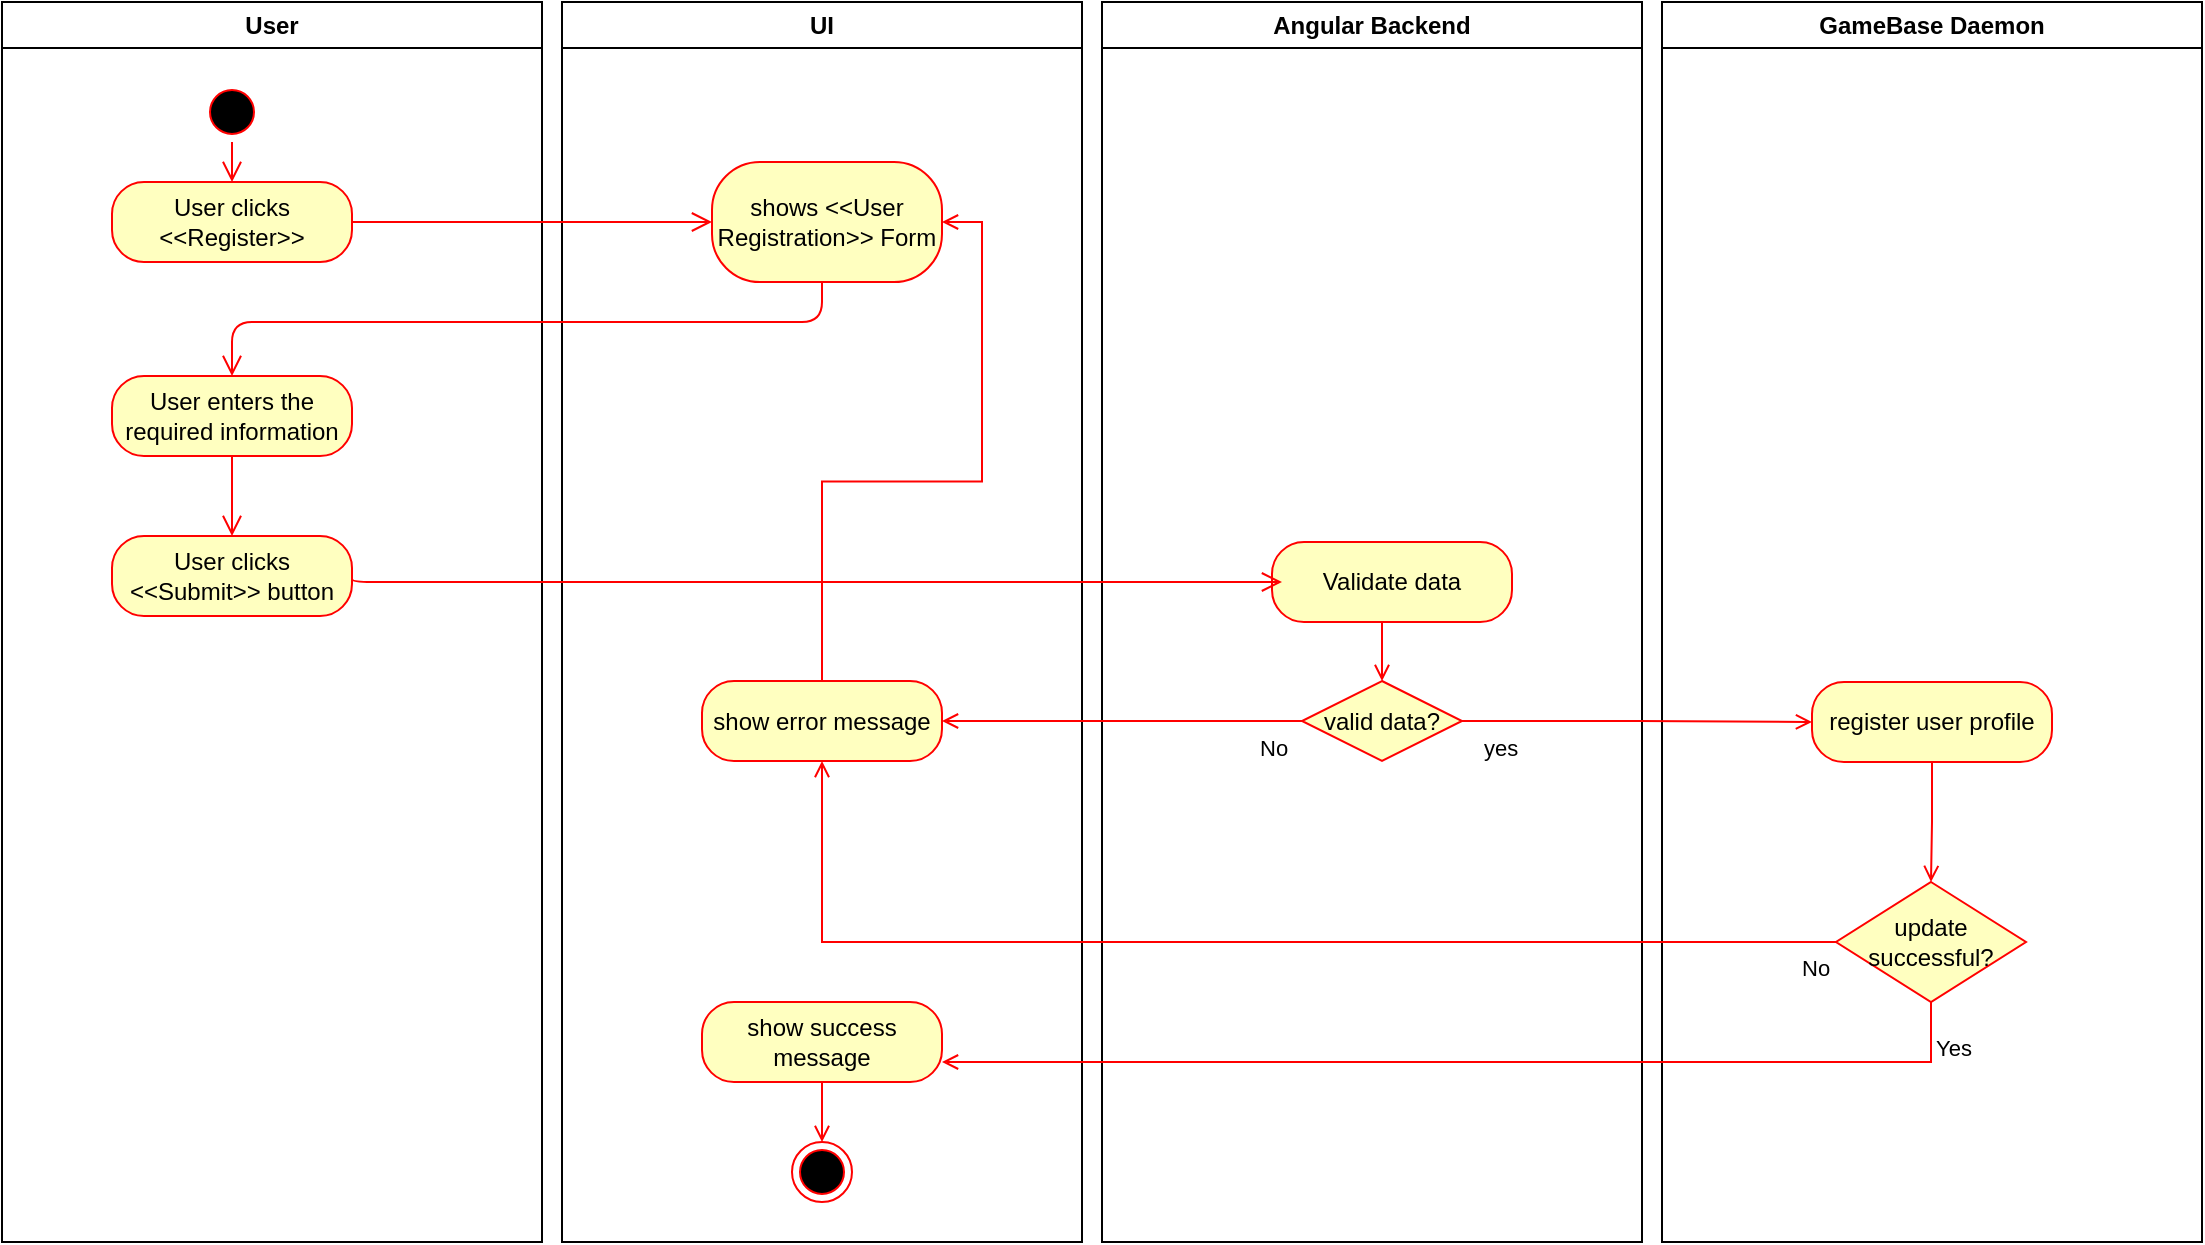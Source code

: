 <mxfile version="13.0.4" type="device"><diagram name="Page-1" id="dd4fdf45-0a81-a461-4935-abd9e4a15d39"><mxGraphModel dx="782" dy="699" grid="1" gridSize="10" guides="1" tooltips="1" connect="1" arrows="1" fold="1" page="1" pageScale="1" pageWidth="1169" pageHeight="826" background="#ffffff" math="0" shadow="0"><root><mxCell id="0"/><mxCell id="1" parent="0"/><mxCell id="2" value="User" style="swimlane;whiteSpace=wrap" parent="1" vertex="1"><mxGeometry x="30" y="20" width="270" height="620" as="geometry"/></mxCell><mxCell id="5" value="" style="ellipse;shape=startState;fillColor=#000000;strokeColor=#ff0000;" parent="2" vertex="1"><mxGeometry x="100" y="40" width="30" height="30" as="geometry"/></mxCell><mxCell id="6" value="" style="edgeStyle=elbowEdgeStyle;elbow=horizontal;verticalAlign=bottom;endArrow=open;endSize=8;strokeColor=#FF0000;endFill=1;rounded=0;entryX=0.5;entryY=0;" parent="2" source="5" target="78" edge="1"><mxGeometry x="100" y="40" as="geometry"><mxPoint x="115" y="110" as="targetPoint"/></mxGeometry></mxCell><mxCell id="78" value="User clicks &amp;lt;&amp;lt;Register&amp;gt;&amp;gt;" style="rounded=1;whiteSpace=wrap;html=1;arcSize=40;fillColor=#ffffc0;strokeColor=#ff0000;" parent="2" vertex="1"><mxGeometry x="55" y="90" width="120" height="40" as="geometry"/></mxCell><mxCell id="83" value="User enters the required information" style="rounded=1;whiteSpace=wrap;html=1;arcSize=40;fillColor=#ffffc0;strokeColor=#ff0000;" parent="2" vertex="1"><mxGeometry x="55" y="187" width="120" height="40" as="geometry"/></mxCell><mxCell id="84" value="" style="edgeStyle=orthogonalEdgeStyle;html=1;verticalAlign=bottom;endArrow=open;endSize=8;strokeColor=#ff0000;entryX=0.5;entryY=0;" parent="2" source="83" target="85" edge="1"><mxGeometry relative="1" as="geometry"><mxPoint x="65" y="257" as="targetPoint"/><Array as="points"><mxPoint x="115" y="257"/><mxPoint x="115" y="257"/></Array></mxGeometry></mxCell><mxCell id="85" value="User clicks &amp;lt;&amp;lt;Submit&amp;gt;&amp;gt; button" style="rounded=1;whiteSpace=wrap;html=1;arcSize=40;fillColor=#ffffc0;strokeColor=#ff0000;" parent="2" vertex="1"><mxGeometry x="55" y="267" width="120" height="40" as="geometry"/></mxCell><mxCell id="3" value="UI" style="swimlane;whiteSpace=wrap" parent="1" vertex="1"><mxGeometry x="310" y="20" width="260" height="620" as="geometry"/></mxCell><mxCell id="93" value="&lt;div&gt;shows &amp;lt;&amp;lt;User Registration&amp;gt;&amp;gt; Form&lt;br&gt;&lt;/div&gt;" style="rounded=1;whiteSpace=wrap;html=1;arcSize=40;fillColor=#ffffc0;strokeColor=#ff0000;" parent="3" vertex="1"><mxGeometry x="75" y="80" width="115" height="60" as="geometry"/></mxCell><mxCell id="jyGPnioiTSaXggAigQKD-127" style="edgeStyle=orthogonalEdgeStyle;rounded=0;orthogonalLoop=1;jettySize=auto;html=1;entryX=1;entryY=0.5;entryDx=0;entryDy=0;endArrow=open;endFill=0;strokeColor=#FF0000;align=left;" parent="3" source="101" target="93" edge="1"><mxGeometry relative="1" as="geometry"/></mxCell><mxCell id="101" value="show error message" style="rounded=1;whiteSpace=wrap;html=1;arcSize=40;fillColor=#ffffc0;strokeColor=#ff0000;" parent="3" vertex="1"><mxGeometry x="70" y="339.5" width="120" height="40" as="geometry"/></mxCell><mxCell id="jyGPnioiTSaXggAigQKD-128" style="edgeStyle=orthogonalEdgeStyle;rounded=0;orthogonalLoop=1;jettySize=auto;html=1;entryX=0.5;entryY=0;entryDx=0;entryDy=0;endArrow=open;endFill=0;strokeColor=#FF0000;align=left;" parent="3" source="109" target="74" edge="1"><mxGeometry relative="1" as="geometry"/></mxCell><mxCell id="109" value="show success message" style="rounded=1;whiteSpace=wrap;html=1;arcSize=40;fillColor=#ffffc0;strokeColor=#ff0000;" parent="3" vertex="1"><mxGeometry x="70" y="500" width="120" height="40" as="geometry"/></mxCell><mxCell id="74" value="" style="ellipse;html=1;shape=endState;fillColor=#000000;strokeColor=#ff0000;" parent="3" vertex="1"><mxGeometry x="115" y="570" width="30" height="30" as="geometry"/></mxCell><mxCell id="4" value="Angular Backend" style="swimlane;whiteSpace=wrap" parent="1" vertex="1"><mxGeometry x="580" y="20" width="270" height="620" as="geometry"/></mxCell><mxCell id="89" value="Validate data" style="rounded=1;whiteSpace=wrap;html=1;arcSize=40;fillColor=#ffffc0;strokeColor=#ff0000;" parent="4" vertex="1"><mxGeometry x="85" y="270" width="120" height="40" as="geometry"/></mxCell><mxCell id="79" value="" style="edgeStyle=orthogonalEdgeStyle;html=1;verticalAlign=bottom;endArrow=open;endSize=8;strokeColor=#ff0000;entryX=0;entryY=0.5;" parent="1" source="78" target="93" edge="1"><mxGeometry relative="1" as="geometry"><mxPoint x="650" y="160" as="targetPoint"/><Array as="points"/></mxGeometry></mxCell><mxCell id="86" value="" style="edgeStyle=orthogonalEdgeStyle;html=1;verticalAlign=bottom;endArrow=open;endSize=8;strokeColor=#ff0000;exitX=1;exitY=0.5;exitDx=0;exitDy=0;" parent="1" source="85" edge="1"><mxGeometry relative="1" as="geometry"><mxPoint x="670" y="310" as="targetPoint"/><Array as="points"><mxPoint x="205" y="310"/></Array></mxGeometry></mxCell><mxCell id="94" value="" style="edgeStyle=orthogonalEdgeStyle;html=1;verticalAlign=bottom;endArrow=open;endSize=8;strokeColor=#ff0000;entryX=0.5;entryY=0;" parent="1" source="93" target="83" edge="1"><mxGeometry relative="1" as="geometry"><mxPoint x="140" y="266" as="targetPoint"/><Array as="points"><mxPoint x="440" y="180"/><mxPoint x="145" y="180"/></Array></mxGeometry></mxCell><mxCell id="jyGPnioiTSaXggAigQKD-114" value="GameBase Daemon" style="swimlane;whiteSpace=wrap" parent="1" vertex="1"><mxGeometry x="860" y="20" width="270" height="620" as="geometry"/></mxCell><mxCell id="X4hu3A1AVtEi5FyTcvNZ-110" style="edgeStyle=orthogonalEdgeStyle;rounded=0;orthogonalLoop=1;jettySize=auto;html=1;entryX=0.5;entryY=0;entryDx=0;entryDy=0;endArrow=open;endFill=0;strokeColor=#FF0000;align=left;" parent="jyGPnioiTSaXggAigQKD-114" source="107" target="X4hu3A1AVtEi5FyTcvNZ-109" edge="1"><mxGeometry relative="1" as="geometry"/></mxCell><mxCell id="107" value="register user profile" style="rounded=1;whiteSpace=wrap;html=1;arcSize=40;fillColor=#ffffc0;strokeColor=#ff0000;" parent="jyGPnioiTSaXggAigQKD-114" vertex="1"><mxGeometry x="75" y="340" width="120" height="40" as="geometry"/></mxCell><mxCell id="X4hu3A1AVtEi5FyTcvNZ-109" value="&lt;div&gt;update successful?&lt;/div&gt;" style="rhombus;whiteSpace=wrap;html=1;fillColor=#ffffc0;strokeColor=#ff0000;" parent="jyGPnioiTSaXggAigQKD-114" vertex="1"><mxGeometry x="87" y="440" width="95" height="60" as="geometry"/></mxCell><mxCell id="jyGPnioiTSaXggAigQKD-124" value="No" style="edgeStyle=orthogonalEdgeStyle;rounded=0;orthogonalLoop=1;jettySize=auto;html=1;entryX=1;entryY=0.5;entryDx=0;entryDy=0;endArrow=open;endFill=0;strokeColor=#FF0000;verticalAlign=top;align=left;" parent="1" source="98" target="101" edge="1"><mxGeometry y="-67" relative="1" as="geometry"><mxPoint x="67" y="67" as="offset"/></mxGeometry></mxCell><mxCell id="jyGPnioiTSaXggAigQKD-125" value="yes" style="edgeStyle=orthogonalEdgeStyle;rounded=0;orthogonalLoop=1;jettySize=auto;html=1;entryX=0;entryY=0.5;entryDx=0;entryDy=0;endArrow=open;endFill=0;strokeColor=#FF0000;align=left;verticalAlign=top;" parent="1" source="98" target="107" edge="1"><mxGeometry x="-0.903" relative="1" as="geometry"><mxPoint as="offset"/></mxGeometry></mxCell><mxCell id="98" value="valid data?" style="rhombus;whiteSpace=wrap;html=1;fillColor=#ffffc0;strokeColor=#ff0000;" parent="1" vertex="1"><mxGeometry x="680" y="359.5" width="80" height="40" as="geometry"/></mxCell><mxCell id="jyGPnioiTSaXggAigQKD-123" style="edgeStyle=orthogonalEdgeStyle;rounded=0;orthogonalLoop=1;jettySize=auto;html=1;exitX=0.5;exitY=1;exitDx=0;exitDy=0;entryX=0.5;entryY=0;entryDx=0;entryDy=0;endArrow=open;endFill=0;strokeColor=#FF0000;" parent="1" source="89" target="98" edge="1"><mxGeometry relative="1" as="geometry"/></mxCell><mxCell id="X4hu3A1AVtEi5FyTcvNZ-111" value="&lt;div&gt;No&lt;/div&gt;" style="edgeStyle=orthogonalEdgeStyle;rounded=0;orthogonalLoop=1;jettySize=auto;html=1;entryX=0.5;entryY=1;entryDx=0;entryDy=0;endArrow=open;endFill=0;strokeColor=#FF0000;align=left;verticalAlign=top;" parent="1" source="X4hu3A1AVtEi5FyTcvNZ-109" target="101" edge="1"><mxGeometry x="-0.937" relative="1" as="geometry"><mxPoint as="offset"/></mxGeometry></mxCell><mxCell id="X4hu3A1AVtEi5FyTcvNZ-112" value="Yes" style="edgeStyle=orthogonalEdgeStyle;rounded=0;orthogonalLoop=1;jettySize=auto;html=1;entryX=1;entryY=0.75;entryDx=0;entryDy=0;endArrow=open;endFill=0;strokeColor=#FF0000;align=left;verticalAlign=top;" parent="1" source="X4hu3A1AVtEi5FyTcvNZ-109" target="109" edge="1"><mxGeometry x="-0.961" relative="1" as="geometry"><Array as="points"><mxPoint x="995" y="550"/></Array><mxPoint as="offset"/></mxGeometry></mxCell></root></mxGraphModel></diagram></mxfile>